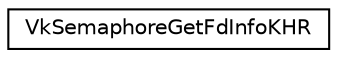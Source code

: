 digraph "Graphical Class Hierarchy"
{
 // LATEX_PDF_SIZE
  edge [fontname="Helvetica",fontsize="10",labelfontname="Helvetica",labelfontsize="10"];
  node [fontname="Helvetica",fontsize="10",shape=record];
  rankdir="LR";
  Node0 [label="VkSemaphoreGetFdInfoKHR",height=0.2,width=0.4,color="black", fillcolor="white", style="filled",URL="$df/d4f/structVkSemaphoreGetFdInfoKHR.html",tooltip=" "];
}
